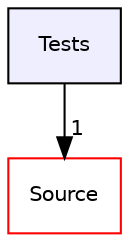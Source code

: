 digraph "Tests" {
  compound=true
  node [ fontsize="10", fontname="Helvetica"];
  edge [ labelfontsize="10", labelfontname="Helvetica"];
  dir_33c78a012c8d08979f57a54a07694c46 [shape=box, label="Tests", style="filled", fillcolor="#eeeeff", pencolor="black", URL="dir_33c78a012c8d08979f57a54a07694c46.html"];
  dir_74389ed8173ad57b461b9d623a1f3867 [shape=box label="Source" fillcolor="white" style="filled" color="red" URL="dir_74389ed8173ad57b461b9d623a1f3867.html"];
  dir_33c78a012c8d08979f57a54a07694c46->dir_74389ed8173ad57b461b9d623a1f3867 [headlabel="1", labeldistance=1.5 headhref="dir_000008_000000.html"];
}
